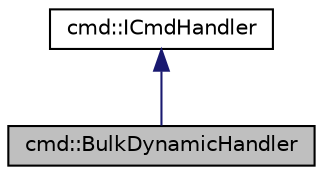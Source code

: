 digraph "cmd::BulkDynamicHandler"
{
  edge [fontname="Helvetica",fontsize="10",labelfontname="Helvetica",labelfontsize="10"];
  node [fontname="Helvetica",fontsize="10",shape=record];
  Node1 [label="cmd::BulkDynamicHandler",height=0.2,width=0.4,color="black", fillcolor="grey75", style="filled", fontcolor="black"];
  Node2 -> Node1 [dir="back",color="midnightblue",fontsize="10",style="solid",fontname="Helvetica"];
  Node2 [label="cmd::ICmdHandler",height=0.2,width=0.4,color="black", fillcolor="white", style="filled",URL="$classcmd_1_1_i_cmd_handler.html"];
}
